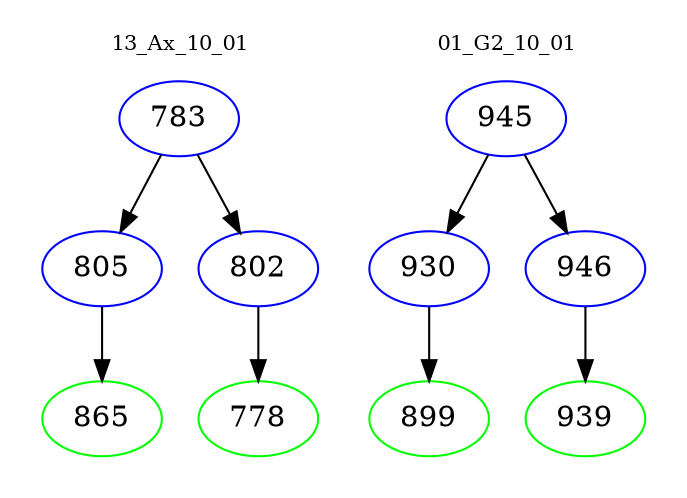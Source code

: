 digraph{
subgraph cluster_0 {
color = white
label = "13_Ax_10_01";
fontsize=10;
T0_783 [label="783", color="blue"]
T0_783 -> T0_805 [color="black"]
T0_805 [label="805", color="blue"]
T0_805 -> T0_865 [color="black"]
T0_865 [label="865", color="green"]
T0_783 -> T0_802 [color="black"]
T0_802 [label="802", color="blue"]
T0_802 -> T0_778 [color="black"]
T0_778 [label="778", color="green"]
}
subgraph cluster_1 {
color = white
label = "01_G2_10_01";
fontsize=10;
T1_945 [label="945", color="blue"]
T1_945 -> T1_930 [color="black"]
T1_930 [label="930", color="blue"]
T1_930 -> T1_899 [color="black"]
T1_899 [label="899", color="green"]
T1_945 -> T1_946 [color="black"]
T1_946 [label="946", color="blue"]
T1_946 -> T1_939 [color="black"]
T1_939 [label="939", color="green"]
}
}
